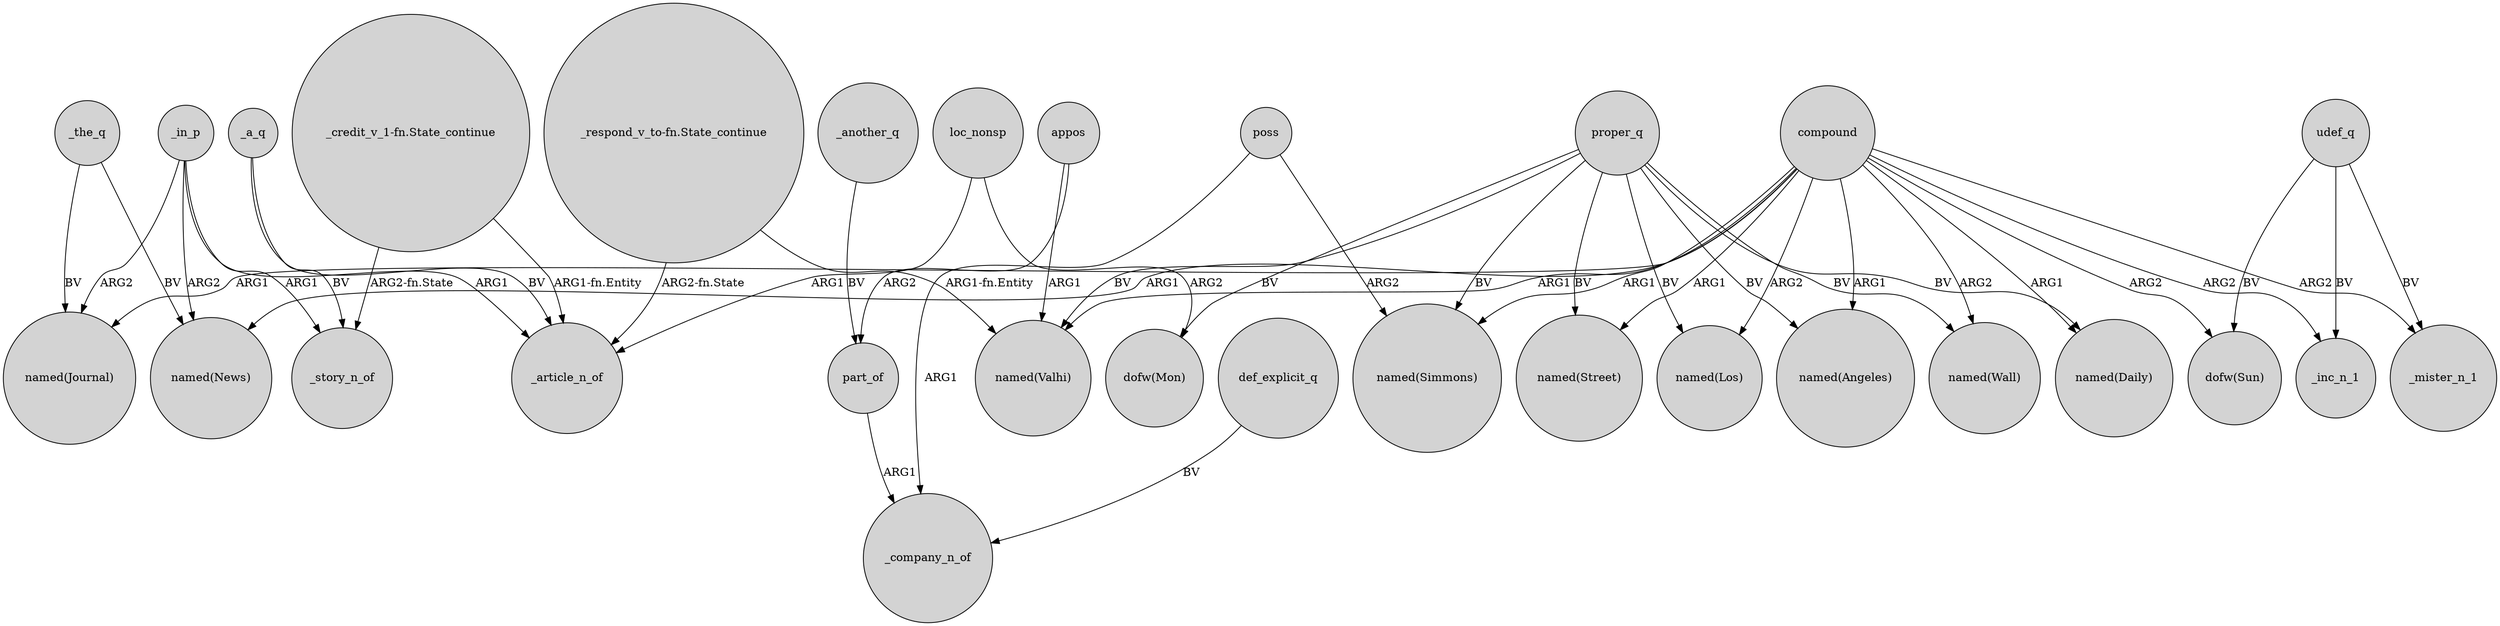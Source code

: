digraph {
	node [shape=circle style=filled]
	proper_q -> "named(Daily)" [label=BV]
	_in_p -> "named(News)" [label=ARG2]
	_in_p -> _story_n_of [label=ARG1]
	compound -> _mister_n_1 [label=ARG2]
	proper_q -> "dofw(Mon)" [label=BV]
	compound -> "named(Journal)" [label=ARG1]
	udef_q -> _mister_n_1 [label=BV]
	compound -> "named(Los)" [label=ARG2]
	poss -> "named(Simmons)" [label=ARG2]
	compound -> "named(Simmons)" [label=ARG1]
	loc_nonsp -> _article_n_of [label=ARG1]
	proper_q -> "named(Valhi)" [label=BV]
	compound -> "dofw(Sun)" [label=ARG2]
	udef_q -> _inc_n_1 [label=BV]
	compound -> "named(Wall)" [label=ARG2]
	loc_nonsp -> "dofw(Mon)" [label=ARG2]
	compound -> _inc_n_1 [label=ARG2]
	_another_q -> part_of [label=BV]
	compound -> "named(Street)" [label=ARG1]
	appos -> "named(Valhi)" [label=ARG1]
	_a_q -> _article_n_of [label=BV]
	"_respond_v_to-fn.State_continue" -> _article_n_of [label="ARG2-fn.State"]
	compound -> "named(News)" [label=ARG1]
	compound -> "named(Angeles)" [label=ARG1]
	compound -> "named(Valhi)" [label=ARG1]
	part_of -> _company_n_of [label=ARG1]
	_in_p -> "named(Journal)" [label=ARG2]
	proper_q -> "named(Los)" [label=BV]
	proper_q -> "named(Simmons)" [label=BV]
	proper_q -> "named(Angeles)" [label=BV]
	proper_q -> "named(Wall)" [label=BV]
	"_credit_v_1-fn.State_continue" -> _article_n_of [label="ARG1-fn.Entity"]
	"_credit_v_1-fn.State_continue" -> _story_n_of [label="ARG2-fn.State"]
	_a_q -> _story_n_of [label=BV]
	compound -> "named(Daily)" [label=ARG1]
	poss -> _company_n_of [label=ARG1]
	_the_q -> "named(Journal)" [label=BV]
	_the_q -> "named(News)" [label=BV]
	proper_q -> "named(Street)" [label=BV]
	def_explicit_q -> _company_n_of [label=BV]
	_in_p -> _article_n_of [label=ARG1]
	udef_q -> "dofw(Sun)" [label=BV]
	appos -> part_of [label=ARG2]
	"_respond_v_to-fn.State_continue" -> "named(Valhi)" [label="ARG1-fn.Entity"]
}

